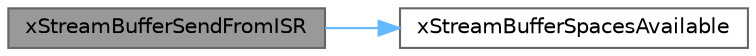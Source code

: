 digraph "xStreamBufferSendFromISR"
{
 // LATEX_PDF_SIZE
  bgcolor="transparent";
  edge [fontname=Helvetica,fontsize=10,labelfontname=Helvetica,labelfontsize=10];
  node [fontname=Helvetica,fontsize=10,shape=box,height=0.2,width=0.4];
  rankdir="LR";
  Node1 [id="Node000001",label="xStreamBufferSendFromISR",height=0.2,width=0.4,color="gray40", fillcolor="grey60", style="filled", fontcolor="black",tooltip=" "];
  Node1 -> Node2 [id="edge1_Node000001_Node000002",color="steelblue1",style="solid",tooltip=" "];
  Node2 [id="Node000002",label="xStreamBufferSpacesAvailable",height=0.2,width=0.4,color="grey40", fillcolor="white", style="filled",URL="$stream__buffer_8c.html#a8fb90892c74eb94fb063b2a018a10509",tooltip=" "];
}

